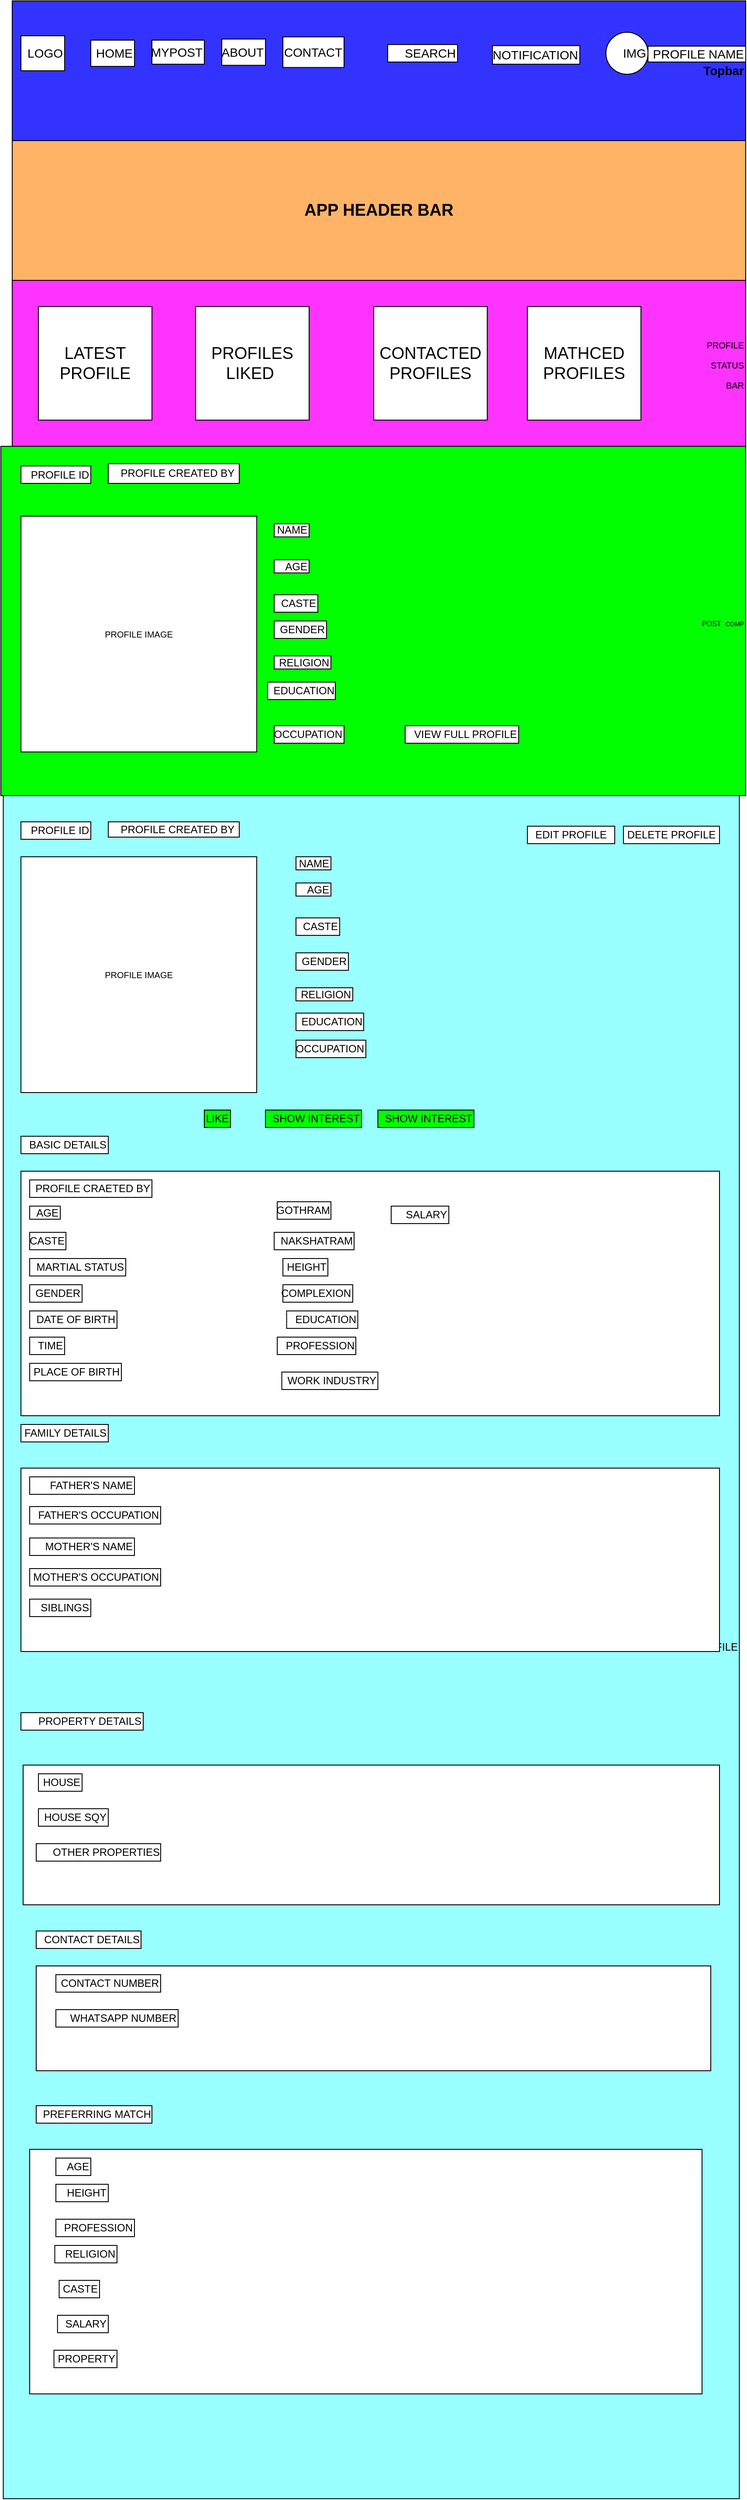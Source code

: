 <mxfile version="15.6.8" type="github" pages="5">
  <diagram id="ky77GYk_x9HN3-qAt-IM" name="MEMATCH TEMPLATE">
    <mxGraphModel dx="1695" dy="485" grid="1" gridSize="10" guides="1" tooltips="1" connect="1" arrows="1" fold="1" page="1" pageScale="1" pageWidth="827" pageHeight="1169" math="0" shadow="0">
      <root>
        <mxCell id="L5jJVWtfzV369neqJxl_-0" />
        <mxCell id="L5jJVWtfzV369neqJxl_-1" parent="L5jJVWtfzV369neqJxl_-0" />
        <mxCell id="L5jJVWtfzV369neqJxl_-22" value="&lt;font style=&quot;font-size: 10px&quot;&gt;PROFILE&lt;br&gt;STATUS&lt;br&gt;BAR&lt;br&gt;&lt;/font&gt;&lt;div&gt;&lt;/div&gt;" style="rounded=0;whiteSpace=wrap;html=1;fontSize=19;align=right;fillColor=#FF33FF;" vertex="1" parent="L5jJVWtfzV369neqJxl_-1">
          <mxGeometry y="330" width="840" height="190" as="geometry" />
        </mxCell>
        <mxCell id="L5jJVWtfzV369neqJxl_-2" value="&lt;blockquote style=&quot;margin: 0 0 0 40px ; border: none ; padding: 0px&quot;&gt;&lt;blockquote style=&quot;margin: 0 0 0 40px ; border: none ; padding: 0px&quot;&gt;&lt;blockquote style=&quot;margin: 0 0 0 40px ; border: none ; padding: 0px&quot;&gt;&lt;blockquote style=&quot;margin: 0 0 0 40px ; border: none ; padding: 0px&quot;&gt;&lt;div style=&quot;text-align: justify&quot;&gt;&lt;b style=&quot;font-size: 14px&quot;&gt;Topbar&lt;/b&gt;&lt;/div&gt;&lt;/blockquote&gt;&lt;/blockquote&gt;&lt;/blockquote&gt;&lt;/blockquote&gt;" style="rounded=0;whiteSpace=wrap;html=1;align=right;fillColor=#3333FF;" vertex="1" parent="L5jJVWtfzV369neqJxl_-1">
          <mxGeometry y="10" width="840" height="160" as="geometry" />
        </mxCell>
        <mxCell id="L5jJVWtfzV369neqJxl_-3" value="LOGO" style="rounded=0;whiteSpace=wrap;html=1;fontSize=14;align=right;" vertex="1" parent="L5jJVWtfzV369neqJxl_-1">
          <mxGeometry x="10" y="50" width="50" height="40" as="geometry" />
        </mxCell>
        <mxCell id="L5jJVWtfzV369neqJxl_-4" value="HOME" style="rounded=0;whiteSpace=wrap;html=1;fontSize=14;align=right;" vertex="1" parent="L5jJVWtfzV369neqJxl_-1">
          <mxGeometry x="90" y="55" width="50" height="30" as="geometry" />
        </mxCell>
        <mxCell id="L5jJVWtfzV369neqJxl_-5" value="MYPOST" style="rounded=0;whiteSpace=wrap;html=1;fontSize=14;align=right;" vertex="1" parent="L5jJVWtfzV369neqJxl_-1">
          <mxGeometry x="160" y="55" width="60" height="27.5" as="geometry" />
        </mxCell>
        <mxCell id="L5jJVWtfzV369neqJxl_-7" value="CONTACT" style="rounded=0;whiteSpace=wrap;html=1;fontSize=14;align=right;" vertex="1" parent="L5jJVWtfzV369neqJxl_-1">
          <mxGeometry x="310" y="51.25" width="70" height="35" as="geometry" />
        </mxCell>
        <mxCell id="L5jJVWtfzV369neqJxl_-8" value="ABOUT" style="rounded=0;whiteSpace=wrap;html=1;fontSize=14;align=right;" vertex="1" parent="L5jJVWtfzV369neqJxl_-1">
          <mxGeometry x="240" y="53.75" width="50" height="30" as="geometry" />
        </mxCell>
        <mxCell id="L5jJVWtfzV369neqJxl_-9" value="SEARCH" style="rounded=0;whiteSpace=wrap;html=1;fontSize=14;align=right;" vertex="1" parent="L5jJVWtfzV369neqJxl_-1">
          <mxGeometry x="430" y="60" width="80" height="20" as="geometry" />
        </mxCell>
        <mxCell id="L5jJVWtfzV369neqJxl_-10" value="NOTIFICATION" style="rounded=0;whiteSpace=wrap;html=1;fontSize=14;align=right;" vertex="1" parent="L5jJVWtfzV369neqJxl_-1">
          <mxGeometry x="550" y="61.25" width="100" height="21.25" as="geometry" />
        </mxCell>
        <mxCell id="L5jJVWtfzV369neqJxl_-12" value="IMG" style="ellipse;whiteSpace=wrap;html=1;aspect=fixed;fontSize=14;align=right;" vertex="1" parent="L5jJVWtfzV369neqJxl_-1">
          <mxGeometry x="680" y="45.94" width="48.12" height="48.12" as="geometry" />
        </mxCell>
        <mxCell id="L5jJVWtfzV369neqJxl_-14" value="PROFILE NAME" style="rounded=0;whiteSpace=wrap;html=1;fontSize=14;align=right;" vertex="1" parent="L5jJVWtfzV369neqJxl_-1">
          <mxGeometry x="728.12" y="61.88" width="111.88" height="18.12" as="geometry" />
        </mxCell>
        <mxCell id="L5jJVWtfzV369neqJxl_-15" value="&lt;b&gt;&lt;font style=&quot;font-size: 19px&quot;&gt;APP HEADER BAR&lt;/font&gt;&lt;/b&gt;" style="rounded=0;whiteSpace=wrap;html=1;fontSize=14;align=center;fillColor=#FFB366;" vertex="1" parent="L5jJVWtfzV369neqJxl_-1">
          <mxGeometry y="170" width="840" height="160" as="geometry" />
        </mxCell>
        <mxCell id="L5jJVWtfzV369neqJxl_-17" value="LATEST PROFILE" style="whiteSpace=wrap;html=1;aspect=fixed;fontSize=19;align=center;" vertex="1" parent="L5jJVWtfzV369neqJxl_-1">
          <mxGeometry x="30" y="360" width="130" height="130" as="geometry" />
        </mxCell>
        <mxCell id="L5jJVWtfzV369neqJxl_-19" value="CONTACTED PROFILES" style="whiteSpace=wrap;html=1;aspect=fixed;fontSize=19;align=center;" vertex="1" parent="L5jJVWtfzV369neqJxl_-1">
          <mxGeometry x="414" y="360" width="130" height="130" as="geometry" />
        </mxCell>
        <mxCell id="L5jJVWtfzV369neqJxl_-18" value="PROFILES LIKED&lt;span style=&quot;white-space: pre&quot;&gt;	&lt;/span&gt;" style="whiteSpace=wrap;html=1;aspect=fixed;fontSize=19;align=center;" vertex="1" parent="L5jJVWtfzV369neqJxl_-1">
          <mxGeometry x="210" y="360" width="130" height="130" as="geometry" />
        </mxCell>
        <mxCell id="L5jJVWtfzV369neqJxl_-20" value="MATHCED PROFILES" style="whiteSpace=wrap;html=1;aspect=fixed;fontSize=19;align=center;" vertex="1" parent="L5jJVWtfzV369neqJxl_-1">
          <mxGeometry x="590" y="360" width="130" height="130" as="geometry" />
        </mxCell>
        <mxCell id="L5jJVWtfzV369neqJxl_-21" value="&lt;font style=&quot;font-size: 8px&quot;&gt;POST&lt;/font&gt; &lt;font style=&quot;font-size: 7px&quot;&gt;COMP&lt;/font&gt;" style="rounded=0;whiteSpace=wrap;html=1;fontSize=19;align=right;fillColor=#00FF00;" vertex="1" parent="L5jJVWtfzV369neqJxl_-1">
          <mxGeometry x="-13" y="520" width="853" height="400" as="geometry" />
        </mxCell>
        <mxCell id="L5jJVWtfzV369neqJxl_-27" value="PROFILE IMAGE" style="whiteSpace=wrap;html=1;aspect=fixed;fontSize=10;align=center;" vertex="1" parent="L5jJVWtfzV369neqJxl_-1">
          <mxGeometry x="10" y="600" width="270" height="270" as="geometry" />
        </mxCell>
        <mxCell id="L5jJVWtfzV369neqJxl_-28" value="&lt;font style=&quot;font-size: 12px&quot;&gt;NAME&lt;/font&gt;" style="rounded=0;whiteSpace=wrap;html=1;fontSize=7;align=right;" vertex="1" parent="L5jJVWtfzV369neqJxl_-1">
          <mxGeometry x="300" y="608.75" width="40" height="15" as="geometry" />
        </mxCell>
        <mxCell id="L5jJVWtfzV369neqJxl_-29" value="&lt;font style=&quot;font-size: 12px&quot;&gt;AGE&lt;/font&gt;" style="rounded=0;whiteSpace=wrap;html=1;fontSize=7;align=right;" vertex="1" parent="L5jJVWtfzV369neqJxl_-1">
          <mxGeometry x="300" y="650" width="40" height="15" as="geometry" />
        </mxCell>
        <mxCell id="L5jJVWtfzV369neqJxl_-30" value="&lt;font style=&quot;font-size: 12px&quot;&gt;RELIGION&lt;/font&gt;" style="rounded=0;whiteSpace=wrap;html=1;fontSize=7;align=right;" vertex="1" parent="L5jJVWtfzV369neqJxl_-1">
          <mxGeometry x="300" y="760" width="65" height="15" as="geometry" />
        </mxCell>
        <mxCell id="L5jJVWtfzV369neqJxl_-33" value="&lt;font style=&quot;font-size: 12px&quot;&gt;GENDER&lt;/font&gt;" style="rounded=0;whiteSpace=wrap;html=1;fontSize=7;align=right;" vertex="1" parent="L5jJVWtfzV369neqJxl_-1">
          <mxGeometry x="300" y="720" width="60" height="20" as="geometry" />
        </mxCell>
        <mxCell id="L5jJVWtfzV369neqJxl_-34" value="&lt;font style=&quot;font-size: 12px&quot;&gt;EDUCATION&lt;/font&gt;" style="rounded=0;whiteSpace=wrap;html=1;fontSize=7;align=right;" vertex="1" parent="L5jJVWtfzV369neqJxl_-1">
          <mxGeometry x="292.5" y="790" width="77.5" height="20" as="geometry" />
        </mxCell>
        <mxCell id="L5jJVWtfzV369neqJxl_-35" value="&lt;font style=&quot;font-size: 12px&quot;&gt;CASTE&lt;/font&gt;" style="rounded=0;whiteSpace=wrap;html=1;fontSize=7;align=right;" vertex="1" parent="L5jJVWtfzV369neqJxl_-1">
          <mxGeometry x="300" y="690" width="50" height="20" as="geometry" />
        </mxCell>
        <mxCell id="L5jJVWtfzV369neqJxl_-36" value="&lt;font style=&quot;font-size: 12px&quot;&gt;OCCUPATION&lt;/font&gt;" style="rounded=0;whiteSpace=wrap;html=1;fontSize=7;align=right;" vertex="1" parent="L5jJVWtfzV369neqJxl_-1">
          <mxGeometry x="300" y="840" width="80" height="20" as="geometry" />
        </mxCell>
        <mxCell id="L5jJVWtfzV369neqJxl_-43" value="PROFILE ID" style="rounded=0;whiteSpace=wrap;html=1;fontSize=12;align=right;" vertex="1" parent="L5jJVWtfzV369neqJxl_-1">
          <mxGeometry x="10" y="542.5" width="80" height="20" as="geometry" />
        </mxCell>
        <mxCell id="L5jJVWtfzV369neqJxl_-44" value="PROFILE CREATED BY&amp;nbsp;" style="rounded=0;whiteSpace=wrap;html=1;fontSize=12;align=right;" vertex="1" parent="L5jJVWtfzV369neqJxl_-1">
          <mxGeometry x="110" y="540" width="150" height="22.5" as="geometry" />
        </mxCell>
        <mxCell id="L5jJVWtfzV369neqJxl_-48" value="VIEW FULL PROFILE" style="rounded=0;whiteSpace=wrap;html=1;fontSize=12;align=right;" vertex="1" parent="L5jJVWtfzV369neqJxl_-1">
          <mxGeometry x="450" y="840" width="130" height="20" as="geometry" />
        </mxCell>
        <mxCell id="L5jJVWtfzV369neqJxl_-49" value="SINGLE PROFILE" style="rounded=0;whiteSpace=wrap;html=1;fontSize=12;align=right;fillColor=#99FFFF;" vertex="1" parent="L5jJVWtfzV369neqJxl_-1">
          <mxGeometry x="-10.25" y="920" width="843" height="1950" as="geometry" />
        </mxCell>
        <mxCell id="L5jJVWtfzV369neqJxl_-50" value="PROFILE IMAGE" style="whiteSpace=wrap;html=1;aspect=fixed;fontSize=10;align=center;" vertex="1" parent="L5jJVWtfzV369neqJxl_-1">
          <mxGeometry x="10" y="990" width="270" height="270" as="geometry" />
        </mxCell>
        <mxCell id="L5jJVWtfzV369neqJxl_-51" value="PROFILE ID" style="rounded=0;whiteSpace=wrap;html=1;fontSize=12;align=right;" vertex="1" parent="L5jJVWtfzV369neqJxl_-1">
          <mxGeometry x="10" y="950" width="80" height="20" as="geometry" />
        </mxCell>
        <mxCell id="L5jJVWtfzV369neqJxl_-52" value="PROFILE CREATED BY&amp;nbsp;" style="rounded=0;whiteSpace=wrap;html=1;fontSize=12;align=right;" vertex="1" parent="L5jJVWtfzV369neqJxl_-1">
          <mxGeometry x="110" y="950" width="150" height="17.5" as="geometry" />
        </mxCell>
        <mxCell id="L5jJVWtfzV369neqJxl_-53" value="&lt;font style=&quot;font-size: 12px&quot;&gt;NAME&lt;/font&gt;" style="rounded=0;whiteSpace=wrap;html=1;fontSize=7;align=right;" vertex="1" parent="L5jJVWtfzV369neqJxl_-1">
          <mxGeometry x="325" y="990" width="40" height="15" as="geometry" />
        </mxCell>
        <mxCell id="L5jJVWtfzV369neqJxl_-54" value="&lt;font style=&quot;font-size: 12px&quot;&gt;AGE&lt;/font&gt;" style="rounded=0;whiteSpace=wrap;html=1;fontSize=7;align=right;" vertex="1" parent="L5jJVWtfzV369neqJxl_-1">
          <mxGeometry x="325" y="1020" width="40" height="15" as="geometry" />
        </mxCell>
        <mxCell id="L5jJVWtfzV369neqJxl_-55" value="&lt;font style=&quot;font-size: 12px&quot;&gt;CASTE&lt;/font&gt;" style="rounded=0;whiteSpace=wrap;html=1;fontSize=7;align=right;" vertex="1" parent="L5jJVWtfzV369neqJxl_-1">
          <mxGeometry x="325" y="1060" width="50" height="20" as="geometry" />
        </mxCell>
        <mxCell id="L5jJVWtfzV369neqJxl_-56" value="&lt;font style=&quot;font-size: 12px&quot;&gt;GENDER&lt;/font&gt;" style="rounded=0;whiteSpace=wrap;html=1;fontSize=7;align=right;" vertex="1" parent="L5jJVWtfzV369neqJxl_-1">
          <mxGeometry x="325" y="1100" width="60" height="20" as="geometry" />
        </mxCell>
        <mxCell id="L5jJVWtfzV369neqJxl_-57" value="&lt;font style=&quot;font-size: 12px&quot;&gt;RELIGION&lt;/font&gt;" style="rounded=0;whiteSpace=wrap;html=1;fontSize=7;align=right;" vertex="1" parent="L5jJVWtfzV369neqJxl_-1">
          <mxGeometry x="325" y="1140" width="65" height="15" as="geometry" />
        </mxCell>
        <mxCell id="L5jJVWtfzV369neqJxl_-58" value="&lt;font style=&quot;font-size: 12px&quot;&gt;EDUCATION&lt;/font&gt;" style="rounded=0;whiteSpace=wrap;html=1;fontSize=7;align=right;" vertex="1" parent="L5jJVWtfzV369neqJxl_-1">
          <mxGeometry x="325" y="1169" width="77.5" height="20" as="geometry" />
        </mxCell>
        <mxCell id="L5jJVWtfzV369neqJxl_-59" value="&lt;font style=&quot;font-size: 12px&quot;&gt;OCCUPATION&lt;/font&gt;" style="rounded=0;whiteSpace=wrap;html=1;fontSize=7;align=right;" vertex="1" parent="L5jJVWtfzV369neqJxl_-1">
          <mxGeometry x="325" y="1200" width="80" height="20" as="geometry" />
        </mxCell>
        <mxCell id="L5jJVWtfzV369neqJxl_-60" value="BASIC DETAILS" style="rounded=0;whiteSpace=wrap;html=1;fontSize=12;align=right;" vertex="1" parent="L5jJVWtfzV369neqJxl_-1">
          <mxGeometry x="10" y="1310" width="100" height="20" as="geometry" />
        </mxCell>
        <mxCell id="L5jJVWtfzV369neqJxl_-61" value="" style="rounded=0;whiteSpace=wrap;html=1;fontSize=12;align=right;" vertex="1" parent="L5jJVWtfzV369neqJxl_-1">
          <mxGeometry x="10" y="1350" width="800" height="280" as="geometry" />
        </mxCell>
        <mxCell id="L5jJVWtfzV369neqJxl_-62" value="PROFILE CRAETED BY" style="rounded=0;whiteSpace=wrap;html=1;fontSize=12;align=right;" vertex="1" parent="L5jJVWtfzV369neqJxl_-1">
          <mxGeometry x="20" y="1360" width="140" height="20" as="geometry" />
        </mxCell>
        <mxCell id="L5jJVWtfzV369neqJxl_-63" value="&lt;font style=&quot;font-size: 12px&quot;&gt;AGE&lt;/font&gt;" style="rounded=0;whiteSpace=wrap;html=1;fontSize=7;align=right;" vertex="1" parent="L5jJVWtfzV369neqJxl_-1">
          <mxGeometry x="20" y="1390" width="35" height="15" as="geometry" />
        </mxCell>
        <mxCell id="L5jJVWtfzV369neqJxl_-64" value="&lt;font style=&quot;font-size: 12px&quot;&gt;MARTIAL STATUS&lt;/font&gt;" style="rounded=0;whiteSpace=wrap;html=1;fontSize=7;align=right;" vertex="1" parent="L5jJVWtfzV369neqJxl_-1">
          <mxGeometry x="20" y="1450" width="110" height="20" as="geometry" />
        </mxCell>
        <mxCell id="L5jJVWtfzV369neqJxl_-65" value="&lt;font style=&quot;font-size: 12px&quot;&gt;GENDER&lt;/font&gt;" style="rounded=0;whiteSpace=wrap;html=1;fontSize=7;align=right;" vertex="1" parent="L5jJVWtfzV369neqJxl_-1">
          <mxGeometry x="20" y="1480" width="60" height="20" as="geometry" />
        </mxCell>
        <mxCell id="L5jJVWtfzV369neqJxl_-66" value="&lt;span style=&quot;font-size: 12px&quot;&gt;DATE OF BIRTH&lt;/span&gt;" style="rounded=0;whiteSpace=wrap;html=1;fontSize=7;align=right;" vertex="1" parent="L5jJVWtfzV369neqJxl_-1">
          <mxGeometry x="20" y="1510" width="100" height="20" as="geometry" />
        </mxCell>
        <mxCell id="L5jJVWtfzV369neqJxl_-67" value="&lt;font style=&quot;font-size: 12px&quot;&gt;TIME&lt;/font&gt;" style="rounded=0;whiteSpace=wrap;html=1;fontSize=7;align=right;" vertex="1" parent="L5jJVWtfzV369neqJxl_-1">
          <mxGeometry x="20" y="1540" width="40" height="20" as="geometry" />
        </mxCell>
        <mxCell id="L5jJVWtfzV369neqJxl_-68" value="&lt;font style=&quot;font-size: 12px&quot;&gt;CASTE&lt;/font&gt;" style="rounded=0;whiteSpace=wrap;html=1;fontSize=7;align=right;" vertex="1" parent="L5jJVWtfzV369neqJxl_-1">
          <mxGeometry x="20" y="1420" width="41.5" height="20" as="geometry" />
        </mxCell>
        <mxCell id="L5jJVWtfzV369neqJxl_-69" value="&lt;font style=&quot;font-size: 12px&quot;&gt;PLACE OF BIRTH&lt;/font&gt;" style="rounded=0;whiteSpace=wrap;html=1;fontSize=7;align=right;" vertex="1" parent="L5jJVWtfzV369neqJxl_-1">
          <mxGeometry x="20" y="1570" width="105" height="20" as="geometry" />
        </mxCell>
        <mxCell id="L5jJVWtfzV369neqJxl_-70" value="&lt;font style=&quot;font-size: 12px&quot;&gt;GOTHRAM&lt;/font&gt;" style="rounded=0;whiteSpace=wrap;html=1;fontSize=7;align=right;" vertex="1" parent="L5jJVWtfzV369neqJxl_-1">
          <mxGeometry x="303.5" y="1385" width="61.5" height="20" as="geometry" />
        </mxCell>
        <mxCell id="L5jJVWtfzV369neqJxl_-71" value="&lt;font style=&quot;font-size: 12px&quot;&gt;NAKSHATRAM&lt;/font&gt;" style="rounded=0;whiteSpace=wrap;html=1;fontSize=7;align=right;" vertex="1" parent="L5jJVWtfzV369neqJxl_-1">
          <mxGeometry x="300" y="1420" width="91.5" height="20" as="geometry" />
        </mxCell>
        <mxCell id="L5jJVWtfzV369neqJxl_-72" value="&lt;font style=&quot;font-size: 12px&quot;&gt;HEIGHT&lt;/font&gt;" style="rounded=0;whiteSpace=wrap;html=1;fontSize=7;align=right;" vertex="1" parent="L5jJVWtfzV369neqJxl_-1">
          <mxGeometry x="310" y="1450" width="51.5" height="20" as="geometry" />
        </mxCell>
        <mxCell id="L5jJVWtfzV369neqJxl_-73" value="&lt;font style=&quot;font-size: 12px&quot;&gt;COMPLEXION&lt;/font&gt;" style="rounded=0;whiteSpace=wrap;html=1;fontSize=7;align=right;" vertex="1" parent="L5jJVWtfzV369neqJxl_-1">
          <mxGeometry x="310" y="1480" width="80" height="20" as="geometry" />
        </mxCell>
        <mxCell id="L5jJVWtfzV369neqJxl_-74" value="&lt;font style=&quot;font-size: 12px&quot;&gt;EDUCATION&lt;/font&gt;" style="rounded=0;whiteSpace=wrap;html=1;fontSize=7;align=right;" vertex="1" parent="L5jJVWtfzV369neqJxl_-1">
          <mxGeometry x="314.25" y="1510" width="81.5" height="20" as="geometry" />
        </mxCell>
        <mxCell id="L5jJVWtfzV369neqJxl_-75" value="&lt;font style=&quot;font-size: 12px&quot;&gt;PROFESSION&lt;/font&gt;" style="rounded=0;whiteSpace=wrap;html=1;fontSize=7;align=right;" vertex="1" parent="L5jJVWtfzV369neqJxl_-1">
          <mxGeometry x="303.5" y="1540" width="90" height="20" as="geometry" />
        </mxCell>
        <mxCell id="L5jJVWtfzV369neqJxl_-76" value="&lt;font style=&quot;font-size: 12px&quot;&gt;WORK INDUSTRY&lt;/font&gt;" style="rounded=0;whiteSpace=wrap;html=1;fontSize=7;align=right;" vertex="1" parent="L5jJVWtfzV369neqJxl_-1">
          <mxGeometry x="308.75" y="1580" width="110" height="20" as="geometry" />
        </mxCell>
        <mxCell id="L5jJVWtfzV369neqJxl_-77" value="FAMILY DETAILS" style="rounded=0;whiteSpace=wrap;html=1;fontSize=12;align=right;" vertex="1" parent="L5jJVWtfzV369neqJxl_-1">
          <mxGeometry x="10" y="1640" width="100" height="20" as="geometry" />
        </mxCell>
        <mxCell id="L5jJVWtfzV369neqJxl_-78" value="" style="rounded=0;whiteSpace=wrap;html=1;fontSize=12;align=right;" vertex="1" parent="L5jJVWtfzV369neqJxl_-1">
          <mxGeometry x="10" y="1690" width="800" height="210" as="geometry" />
        </mxCell>
        <mxCell id="L5jJVWtfzV369neqJxl_-79" value="FATHER&#39;S NAME" style="rounded=0;whiteSpace=wrap;html=1;fontSize=12;align=right;" vertex="1" parent="L5jJVWtfzV369neqJxl_-1">
          <mxGeometry x="20" y="1700" width="120" height="20" as="geometry" />
        </mxCell>
        <mxCell id="L5jJVWtfzV369neqJxl_-80" value="FATHER&#39;S OCCUPATION" style="rounded=0;whiteSpace=wrap;html=1;fontSize=12;align=right;" vertex="1" parent="L5jJVWtfzV369neqJxl_-1">
          <mxGeometry x="20" y="1734" width="150" height="20" as="geometry" />
        </mxCell>
        <mxCell id="L5jJVWtfzV369neqJxl_-81" value="MOTHER&#39;S NAME" style="rounded=0;whiteSpace=wrap;html=1;fontSize=12;align=right;" vertex="1" parent="L5jJVWtfzV369neqJxl_-1">
          <mxGeometry x="20" y="1770" width="120" height="20" as="geometry" />
        </mxCell>
        <mxCell id="L5jJVWtfzV369neqJxl_-82" value="MOTHER&#39;S OCCUPATION" style="rounded=0;whiteSpace=wrap;html=1;fontSize=12;align=right;" vertex="1" parent="L5jJVWtfzV369neqJxl_-1">
          <mxGeometry x="20" y="1805" width="150" height="20" as="geometry" />
        </mxCell>
        <mxCell id="L5jJVWtfzV369neqJxl_-83" value="SIBLINGS" style="rounded=0;whiteSpace=wrap;html=1;fontSize=12;align=right;" vertex="1" parent="L5jJVWtfzV369neqJxl_-1">
          <mxGeometry x="20" y="1840" width="70" height="20" as="geometry" />
        </mxCell>
        <mxCell id="L5jJVWtfzV369neqJxl_-84" value="PROPERTY DETAILS" style="rounded=0;whiteSpace=wrap;html=1;fontSize=12;align=right;" vertex="1" parent="L5jJVWtfzV369neqJxl_-1">
          <mxGeometry x="10" y="1970" width="140" height="20" as="geometry" />
        </mxCell>
        <mxCell id="L5jJVWtfzV369neqJxl_-85" value="&lt;font style=&quot;font-size: 12px&quot;&gt;SALARY&lt;/font&gt;" style="rounded=0;whiteSpace=wrap;html=1;fontSize=7;align=right;" vertex="1" parent="L5jJVWtfzV369neqJxl_-1">
          <mxGeometry x="434" y="1390" width="66" height="20" as="geometry" />
        </mxCell>
        <mxCell id="L5jJVWtfzV369neqJxl_-86" value="" style="rounded=0;whiteSpace=wrap;html=1;fontSize=12;align=right;" vertex="1" parent="L5jJVWtfzV369neqJxl_-1">
          <mxGeometry x="12.5" y="2030" width="797.5" height="160" as="geometry" />
        </mxCell>
        <mxCell id="L5jJVWtfzV369neqJxl_-87" value="HOUSE" style="rounded=0;whiteSpace=wrap;html=1;fontSize=12;align=right;" vertex="1" parent="L5jJVWtfzV369neqJxl_-1">
          <mxGeometry x="30" y="2040" width="50" height="20" as="geometry" />
        </mxCell>
        <mxCell id="L5jJVWtfzV369neqJxl_-88" value="HOUSE SQY" style="rounded=0;whiteSpace=wrap;html=1;fontSize=12;align=right;" vertex="1" parent="L5jJVWtfzV369neqJxl_-1">
          <mxGeometry x="30" y="2080" width="80" height="20" as="geometry" />
        </mxCell>
        <mxCell id="L5jJVWtfzV369neqJxl_-89" value="OTHER PROPERTIES" style="rounded=0;whiteSpace=wrap;html=1;fontSize=12;align=right;" vertex="1" parent="L5jJVWtfzV369neqJxl_-1">
          <mxGeometry x="27.5" y="2120" width="142.5" height="20" as="geometry" />
        </mxCell>
        <mxCell id="L5jJVWtfzV369neqJxl_-90" value="LIKE" style="rounded=0;whiteSpace=wrap;html=1;fontSize=12;fillColor=#00FF00;align=right;" vertex="1" parent="L5jJVWtfzV369neqJxl_-1">
          <mxGeometry x="220" y="1280" width="30" height="20" as="geometry" />
        </mxCell>
        <mxCell id="L5jJVWtfzV369neqJxl_-91" value="SHOW INTEREST" style="rounded=0;whiteSpace=wrap;html=1;fontSize=12;fillColor=#00FF00;align=right;" vertex="1" parent="L5jJVWtfzV369neqJxl_-1">
          <mxGeometry x="290" y="1280" width="110" height="20" as="geometry" />
        </mxCell>
        <mxCell id="L5jJVWtfzV369neqJxl_-92" value="SHOW INTEREST" style="rounded=0;whiteSpace=wrap;html=1;fontSize=12;fillColor=#00FF00;align=right;" vertex="1" parent="L5jJVWtfzV369neqJxl_-1">
          <mxGeometry x="418.75" y="1280" width="110" height="20" as="geometry" />
        </mxCell>
        <mxCell id="L5jJVWtfzV369neqJxl_-93" value="CONTACT DETAILS" style="rounded=0;whiteSpace=wrap;html=1;fontSize=12;align=right;" vertex="1" parent="L5jJVWtfzV369neqJxl_-1">
          <mxGeometry x="27.5" y="2220" width="120" height="20" as="geometry" />
        </mxCell>
        <mxCell id="L5jJVWtfzV369neqJxl_-94" value="" style="rounded=0;whiteSpace=wrap;html=1;fontSize=12;fillColor=#FFFFFF;align=right;" vertex="1" parent="L5jJVWtfzV369neqJxl_-1">
          <mxGeometry x="27.5" y="2260" width="772.5" height="120" as="geometry" />
        </mxCell>
        <mxCell id="L5jJVWtfzV369neqJxl_-95" value="CONTACT NUMBER" style="rounded=0;whiteSpace=wrap;html=1;fontSize=12;fillColor=#FFFFFF;align=right;" vertex="1" parent="L5jJVWtfzV369neqJxl_-1">
          <mxGeometry x="50" y="2270" width="120" height="20" as="geometry" />
        </mxCell>
        <mxCell id="L5jJVWtfzV369neqJxl_-96" value="WHATSAPP NUMBER" style="rounded=0;whiteSpace=wrap;html=1;fontSize=12;fillColor=#FFFFFF;align=right;" vertex="1" parent="L5jJVWtfzV369neqJxl_-1">
          <mxGeometry x="50" y="2310" width="140" height="20" as="geometry" />
        </mxCell>
        <mxCell id="L5jJVWtfzV369neqJxl_-98" value="PREFERRING MATCH" style="rounded=0;whiteSpace=wrap;html=1;fontSize=12;align=right;" vertex="1" parent="L5jJVWtfzV369neqJxl_-1">
          <mxGeometry x="27.5" y="2420" width="132.5" height="20" as="geometry" />
        </mxCell>
        <mxCell id="L5jJVWtfzV369neqJxl_-99" value="" style="rounded=0;whiteSpace=wrap;html=1;fontSize=12;fillColor=#FFFFFF;align=right;" vertex="1" parent="L5jJVWtfzV369neqJxl_-1">
          <mxGeometry x="20" y="2470" width="770" height="280" as="geometry" />
        </mxCell>
        <mxCell id="L5jJVWtfzV369neqJxl_-100" value="AGE" style="rounded=0;whiteSpace=wrap;html=1;fontSize=12;fillColor=#FFFFFF;align=right;" vertex="1" parent="L5jJVWtfzV369neqJxl_-1">
          <mxGeometry x="50" y="2480" width="40" height="20" as="geometry" />
        </mxCell>
        <mxCell id="L5jJVWtfzV369neqJxl_-101" value="HEIGHT" style="rounded=0;whiteSpace=wrap;html=1;fontSize=12;fillColor=#FFFFFF;align=right;" vertex="1" parent="L5jJVWtfzV369neqJxl_-1">
          <mxGeometry x="50" y="2510" width="60" height="20" as="geometry" />
        </mxCell>
        <mxCell id="L5jJVWtfzV369neqJxl_-102" value="PROFESSION" style="rounded=0;whiteSpace=wrap;html=1;fontSize=12;fillColor=#FFFFFF;align=right;" vertex="1" parent="L5jJVWtfzV369neqJxl_-1">
          <mxGeometry x="50" y="2550" width="90" height="20" as="geometry" />
        </mxCell>
        <mxCell id="L5jJVWtfzV369neqJxl_-103" value="RELIGION" style="rounded=0;whiteSpace=wrap;html=1;fontSize=12;fillColor=#FFFFFF;align=right;" vertex="1" parent="L5jJVWtfzV369neqJxl_-1">
          <mxGeometry x="48.75" y="2580" width="71.25" height="20" as="geometry" />
        </mxCell>
        <mxCell id="L5jJVWtfzV369neqJxl_-104" value="CASTE" style="rounded=0;whiteSpace=wrap;html=1;fontSize=12;fillColor=#FFFFFF;align=right;" vertex="1" parent="L5jJVWtfzV369neqJxl_-1">
          <mxGeometry x="53.75" y="2620" width="46.25" height="20" as="geometry" />
        </mxCell>
        <mxCell id="L5jJVWtfzV369neqJxl_-105" value="SALARY" style="rounded=0;whiteSpace=wrap;html=1;fontSize=12;fillColor=#FFFFFF;align=right;" vertex="1" parent="L5jJVWtfzV369neqJxl_-1">
          <mxGeometry x="51.88" y="2660" width="58.12" height="20" as="geometry" />
        </mxCell>
        <mxCell id="L5jJVWtfzV369neqJxl_-106" value="PROPERTY" style="rounded=0;whiteSpace=wrap;html=1;fontSize=12;fillColor=#FFFFFF;align=right;" vertex="1" parent="L5jJVWtfzV369neqJxl_-1">
          <mxGeometry x="47.81" y="2700" width="72.19" height="20" as="geometry" />
        </mxCell>
        <mxCell id="OvczHZ18dKkD5yVE1pq_-0" value="EDIT PROFILE" style="rounded=0;whiteSpace=wrap;html=1;fontSize=12;fillColor=#FFFFFF;align=center;" vertex="1" parent="L5jJVWtfzV369neqJxl_-1">
          <mxGeometry x="590" y="955" width="100" height="20" as="geometry" />
        </mxCell>
        <mxCell id="OvczHZ18dKkD5yVE1pq_-2" value="DELETE PROFILE" style="rounded=0;whiteSpace=wrap;html=1;fontSize=12;fillColor=#FFFFFF;align=center;" vertex="1" parent="L5jJVWtfzV369neqJxl_-1">
          <mxGeometry x="700" y="955" width="110" height="20" as="geometry" />
        </mxCell>
      </root>
    </mxGraphModel>
  </diagram>
  <diagram id="6oPlkn_OMn_tZfHPyIgP" name="Profile_Create">
    <mxGraphModel dx="868" dy="485" grid="1" gridSize="10" guides="1" tooltips="1" connect="1" arrows="1" fold="1" page="1" pageScale="1" pageWidth="827" pageHeight="1169" math="0" shadow="0">
      <root>
        <mxCell id="gQ8iV9-HGIT4t2tzXrnF-0" />
        <mxCell id="gQ8iV9-HGIT4t2tzXrnF-1" parent="gQ8iV9-HGIT4t2tzXrnF-0" />
        <mxCell id="Ocym39R80YB-B9Lz2pLk-0" value="&lt;span style=&quot;color: rgba(0 , 0 , 0 , 0) ; font-family: monospace ; font-size: 0px&quot;&gt;%3CmxGraphModel%3E%3Croot%3E%3CmxCell%20id%3D%220%22%2F%3E%3CmxCell%20id%3D%221%22%20parent%3D%220%22%2F%3E%3CmxCell%20id%3D%222%22%20value%3D%22PROFILE%20CRAETED%20BY%22%20style%3D%22rounded%3D0%3BwhiteSpace%3Dwrap%3Bhtml%3D1%3BfontSize%3D12%3Balign%3Dright%3B%22%20vertex%3D%221%22%20parent%3D%221%22%3E%3CmxGeometry%20x%3D%2220%22%20y%3D%221360%22%20width%3D%22140%22%20height%3D%2220%22%20as%3D%22geometry%22%2F%3E%3C%2FmxCell%3E%3CmxCell%20id%3D%223%22%20value%3D%22%26lt%3Bfont%20style%3D%26quot%3Bfont-size%3A%2012px%26quot%3B%26gt%3BAGE%26lt%3B%2Ffont%26gt%3B%22%20style%3D%22rounded%3D0%3BwhiteSpace%3Dwrap%3Bhtml%3D1%3BfontSize%3D7%3Balign%3Dright%3B%22%20vertex%3D%221%22%20parent%3D%221%22%3E%3CmxGeometry%20x%3D%2220%22%20y%3D%221390%22%20width%3D%2235%22%20height%3D%2215%22%20as%3D%22geometry%22%2F%3E%3C%2FmxCell%3E%3CmxCell%20id%3D%224%22%20value%3D%22%26lt%3Bfont%20style%3D%26quot%3Bfont-size%3A%2012px%26quot%3B%26gt%3BMARTIAL%20STATUS%26lt%3B%2Ffont%26gt%3B%22%20style%3D%22rounded%3D0%3BwhiteSpace%3Dwrap%3Bhtml%3D1%3BfontSize%3D7%3Balign%3Dright%3B%22%20vertex%3D%221%22%20parent%3D%221%22%3E%3CmxGeometry%20x%3D%2220%22%20y%3D%221450%22%20width%3D%22110%22%20height%3D%2220%22%20as%3D%22geometry%22%2F%3E%3C%2FmxCell%3E%3CmxCell%20id%3D%225%22%20value%3D%22%26lt%3Bfont%20style%3D%26quot%3Bfont-size%3A%2012px%26quot%3B%26gt%3BGENDER%26lt%3B%2Ffont%26gt%3B%22%20style%3D%22rounded%3D0%3BwhiteSpace%3Dwrap%3Bhtml%3D1%3BfontSize%3D7%3Balign%3Dright%3B%22%20vertex%3D%221%22%20parent%3D%221%22%3E%3CmxGeometry%20x%3D%2220%22%20y%3D%221480%22%20width%3D%2260%22%20height%3D%2220%22%20as%3D%22geometry%22%2F%3E%3C%2FmxCell%3E%3CmxCell%20id%3D%226%22%20value%3D%22%26lt%3Bspan%20style%3D%26quot%3Bfont-size%3A%2012px%26quot%3B%26gt%3BDATE%20OF%20BIRTH%26lt%3B%2Fspan%26gt%3B%22%20style%3D%22rounded%3D0%3BwhiteSpace%3Dwrap%3Bhtml%3D1%3BfontSize%3D7%3Balign%3Dright%3B%22%20vertex%3D%221%22%20parent%3D%221%22%3E%3CmxGeometry%20x%3D%2220%22%20y%3D%221510%22%20width%3D%22100%22%20height%3D%2220%22%20as%3D%22geometry%22%2F%3E%3C%2FmxCell%3E%3CmxCell%20id%3D%227%22%20value%3D%22%26lt%3Bfont%20style%3D%26quot%3Bfont-size%3A%2012px%26quot%3B%26gt%3BTIME%26lt%3B%2Ffont%26gt%3B%22%20style%3D%22rounded%3D0%3BwhiteSpace%3Dwrap%3Bhtml%3D1%3BfontSize%3D7%3Balign%3Dright%3B%22%20vertex%3D%221%22%20parent%3D%221%22%3E%3CmxGeometry%20x%3D%2220%22%20y%3D%221540%22%20width%3D%2240%22%20height%3D%2220%22%20as%3D%22geometry%22%2F%3E%3C%2FmxCell%3E%3CmxCell%20id%3D%228%22%20value%3D%22%26lt%3Bfont%20style%3D%26quot%3Bfont-size%3A%2012px%26quot%3B%26gt%3BCASTE%26lt%3B%2Ffont%26gt%3B%22%20style%3D%22rounded%3D0%3BwhiteSpace%3Dwrap%3Bhtml%3D1%3BfontSize%3D7%3Balign%3Dright%3B%22%20vertex%3D%221%22%20parent%3D%221%22%3E%3CmxGeometry%20x%3D%2220%22%20y%3D%221420%22%20width%3D%2241.5%22%20height%3D%2220%22%20as%3D%22geometry%22%2F%3E%3C%2FmxCell%3E%3CmxCell%20id%3D%229%22%20value%3D%22%26lt%3Bfont%20style%3D%26quot%3Bfont-size%3A%2012px%26quot%3B%26gt%3BPLACE%20OF%20BIRTH%26lt%3B%2Ffont%26gt%3B%22%20style%3D%22rounded%3D0%3BwhiteSpace%3Dwrap%3Bhtml%3D1%3BfontSize%3D7%3Balign%3Dright%3B%22%20vertex%3D%221%22%20parent%3D%221%22%3E%3CmxGeometry%20x%3D%2220%22%20y%3D%221570%22%20width%3D%22105%22%20height%3D%2220%22%20as%3D%22geometry%22%2F%3E%3C%2FmxCell%3E%3CmxCell%20id%3D%2210%22%20value%3D%22%26lt%3Bfont%20style%3D%26quot%3Bfont-size%3A%2012px%26quot%3B%26gt%3BGOTHRAM%26lt%3B%2Ffont%26gt%3B%22%20style%3D%22rounded%3D0%3BwhiteSpace%3Dwrap%3Bhtml%3D1%3BfontSize%3D7%3Balign%3Dright%3B%22%20vertex%3D%221%22%20parent%3D%221%22%3E%3CmxGeometry%20x%3D%22303.5%22%20y%3D%221385%22%20width%3D%2261.5%22%20height%3D%2220%22%20as%3D%22geometry%22%2F%3E%3C%2FmxCell%3E%3CmxCell%20id%3D%2211%22%20value%3D%22%26lt%3Bfont%20style%3D%26quot%3Bfont-size%3A%2012px%26quot%3B%26gt%3BNAKSHATRAM%26lt%3B%2Ffont%26gt%3B%22%20style%3D%22rounded%3D0%3BwhiteSpace%3Dwrap%3Bhtml%3D1%3BfontSize%3D7%3Balign%3Dright%3B%22%20vertex%3D%221%22%20parent%3D%221%22%3E%3CmxGeometry%20x%3D%22300%22%20y%3D%221420%22%20width%3D%2291.5%22%20height%3D%2220%22%20as%3D%22geometry%22%2F%3E%3C%2FmxCell%3E%3CmxCell%20id%3D%2212%22%20value%3D%22%26lt%3Bfont%20style%3D%26quot%3Bfont-size%3A%2012px%26quot%3B%26gt%3BHEIGHT%26lt%3B%2Ffont%26gt%3B%22%20style%3D%22rounded%3D0%3BwhiteSpace%3Dwrap%3Bhtml%3D1%3BfontSize%3D7%3Balign%3Dright%3B%22%20vertex%3D%221%22%20parent%3D%221%22%3E%3CmxGeometry%20x%3D%22310%22%20y%3D%221450%22%20width%3D%2251.5%22%20height%3D%2220%22%20as%3D%22geometry%22%2F%3E%3C%2FmxCell%3E%3CmxCell%20id%3D%2213%22%20value%3D%22%26lt%3Bfont%20style%3D%26quot%3Bfont-size%3A%2012px%26quot%3B%26gt%3BCOMPLEXION%26lt%3B%2Ffont%26gt%3B%22%20style%3D%22rounded%3D0%3BwhiteSpace%3Dwrap%3Bhtml%3D1%3BfontSize%3D7%3Balign%3Dright%3B%22%20vertex%3D%221%22%20parent%3D%221%22%3E%3CmxGeometry%20x%3D%22310%22%20y%3D%221480%22%20width%3D%2280%22%20height%3D%2220%22%20as%3D%22geometry%22%2F%3E%3C%2FmxCell%3E%3CmxCell%20id%3D%2214%22%20value%3D%22%26lt%3Bfont%20style%3D%26quot%3Bfont-size%3A%2012px%26quot%3B%26gt%3BEDUCATION%26lt%3B%2Ffont%26gt%3B%22%20style%3D%22rounded%3D0%3BwhiteSpace%3Dwrap%3Bhtml%3D1%3BfontSize%3D7%3Balign%3Dright%3B%22%20vertex%3D%221%22%20parent%3D%221%22%3E%3CmxGeometry%20x%3D%22314.25%22%20y%3D%221510%22%20width%3D%2281.5%22%20height%3D%2220%22%20as%3D%22geometry%22%2F%3E%3C%2FmxCell%3E%3CmxCell%20id%3D%2215%22%20value%3D%22%26lt%3Bfont%20style%3D%26quot%3Bfont-size%3A%2012px%26quot%3B%26gt%3BPROFESSION%26lt%3B%2Ffont%26gt%3B%22%20style%3D%22rounded%3D0%3BwhiteSpace%3Dwrap%3Bhtml%3D1%3BfontSize%3D7%3Balign%3Dright%3B%22%20vertex%3D%221%22%20parent%3D%221%22%3E%3CmxGeometry%20x%3D%22303.5%22%20y%3D%221540%22%20width%3D%2290%22%20height%3D%2220%22%20as%3D%22geometry%22%2F%3E%3C%2FmxCell%3E%3CmxCell%20id%3D%2216%22%20value%3D%22%26lt%3Bfont%20style%3D%26quot%3Bfont-size%3A%2012px%26quot%3B%26gt%3BWORK%20INDUSTRY%26lt%3B%2Ffont%26gt%3B%22%20style%3D%22rounded%3D0%3BwhiteSpace%3Dwrap%3Bhtml%3D1%3BfontSize%3D7%3Balign%3Dright%3B%22%20vertex%3D%221%22%20parent%3D%221%22%3E%3CmxGeometry%20x%3D%22308.75%22%20y%3D%221580%22%20width%3D%22110%22%20height%3D%2220%22%20as%3D%22geometry%22%2F%3E%3C%2FmxCell%3E%3CmxCell%20id%3D%2217%22%20value%3D%22%26lt%3Bfont%20style%3D%26quot%3Bfont-size%3A%2012px%26quot%3B%26gt%3BSALARY%26lt%3B%2Ffont%26gt%3B%22%20style%3D%22rounded%3D0%3BwhiteSpace%3Dwrap%3Bhtml%3D1%3BfontSize%3D7%3Balign%3Dright%3B%22%20vertex%3D%221%22%20parent%3D%221%22%3E%3CmxGeometry%20x%3D%22434%22%20y%3D%221390%22%20width%3D%2266%22%20height%3D%2220%22%20as%3D%22geometry%22%2F%3E%3C%2FmxCell%3E%3C%2Froot%3E%3C%2FmxGraphModel%3E&lt;/span&gt;" style="rounded=0;whiteSpace=wrap;html=1;fontSize=12;fillColor=#FFFFFF;align=right;" vertex="1" parent="gQ8iV9-HGIT4t2tzXrnF-1">
          <mxGeometry x="10" y="1220" width="690" height="60" as="geometry" />
        </mxCell>
        <mxCell id="KVJLC2Wm0u30SF4xRhz_-1" value="&lt;font style=&quot;font-size: 12px&quot;&gt;AGE&lt;/font&gt;" style="rounded=0;whiteSpace=wrap;html=1;fontSize=7;align=right;" vertex="1" parent="gQ8iV9-HGIT4t2tzXrnF-1">
          <mxGeometry x="20" y="1390" width="35" height="15" as="geometry" />
        </mxCell>
        <mxCell id="KVJLC2Wm0u30SF4xRhz_-2" value="&lt;font style=&quot;font-size: 12px&quot;&gt;MARTIAL STATUS&lt;/font&gt;" style="rounded=0;whiteSpace=wrap;html=1;fontSize=7;align=right;" vertex="1" parent="gQ8iV9-HGIT4t2tzXrnF-1">
          <mxGeometry x="20" y="1450" width="110" height="20" as="geometry" />
        </mxCell>
        <mxCell id="KVJLC2Wm0u30SF4xRhz_-3" value="&lt;font style=&quot;font-size: 12px&quot;&gt;GENDER&lt;/font&gt;" style="rounded=0;whiteSpace=wrap;html=1;fontSize=7;align=right;" vertex="1" parent="gQ8iV9-HGIT4t2tzXrnF-1">
          <mxGeometry x="20" y="1480" width="60" height="20" as="geometry" />
        </mxCell>
        <mxCell id="KVJLC2Wm0u30SF4xRhz_-4" value="&lt;span style=&quot;font-size: 12px&quot;&gt;DATE OF BIRTH&lt;/span&gt;" style="rounded=0;whiteSpace=wrap;html=1;fontSize=7;align=right;" vertex="1" parent="gQ8iV9-HGIT4t2tzXrnF-1">
          <mxGeometry x="20" y="1510" width="100" height="20" as="geometry" />
        </mxCell>
        <mxCell id="KVJLC2Wm0u30SF4xRhz_-5" value="&lt;font style=&quot;font-size: 12px&quot;&gt;TIME&lt;/font&gt;" style="rounded=0;whiteSpace=wrap;html=1;fontSize=7;align=right;" vertex="1" parent="gQ8iV9-HGIT4t2tzXrnF-1">
          <mxGeometry x="20" y="1540" width="40" height="20" as="geometry" />
        </mxCell>
        <mxCell id="KVJLC2Wm0u30SF4xRhz_-6" value="&lt;font style=&quot;font-size: 12px&quot;&gt;CASTE&lt;/font&gt;" style="rounded=0;whiteSpace=wrap;html=1;fontSize=7;align=right;" vertex="1" parent="gQ8iV9-HGIT4t2tzXrnF-1">
          <mxGeometry x="20" y="1420" width="41.5" height="20" as="geometry" />
        </mxCell>
        <mxCell id="KVJLC2Wm0u30SF4xRhz_-7" value="&lt;font style=&quot;font-size: 12px&quot;&gt;PLACE OF BIRTH&lt;/font&gt;" style="rounded=0;whiteSpace=wrap;html=1;fontSize=7;align=right;" vertex="1" parent="gQ8iV9-HGIT4t2tzXrnF-1">
          <mxGeometry x="20" y="1570" width="105" height="20" as="geometry" />
        </mxCell>
        <mxCell id="KVJLC2Wm0u30SF4xRhz_-8" value="&lt;font style=&quot;font-size: 12px&quot;&gt;GOTHRAM&lt;/font&gt;" style="rounded=0;whiteSpace=wrap;html=1;fontSize=7;align=right;" vertex="1" parent="gQ8iV9-HGIT4t2tzXrnF-1">
          <mxGeometry x="300" y="1360" width="61.5" height="20" as="geometry" />
        </mxCell>
        <mxCell id="KVJLC2Wm0u30SF4xRhz_-9" value="&lt;font style=&quot;font-size: 12px&quot;&gt;NAKSHATRAM&lt;/font&gt;" style="rounded=0;whiteSpace=wrap;html=1;fontSize=7;align=right;" vertex="1" parent="gQ8iV9-HGIT4t2tzXrnF-1">
          <mxGeometry x="300" y="1420" width="91.5" height="20" as="geometry" />
        </mxCell>
        <mxCell id="KVJLC2Wm0u30SF4xRhz_-10" value="&lt;font style=&quot;font-size: 12px&quot;&gt;HEIGHT&lt;/font&gt;" style="rounded=0;whiteSpace=wrap;html=1;fontSize=7;align=right;" vertex="1" parent="gQ8iV9-HGIT4t2tzXrnF-1">
          <mxGeometry x="300" y="1450" width="51.5" height="20" as="geometry" />
        </mxCell>
        <mxCell id="KVJLC2Wm0u30SF4xRhz_-11" value="&lt;font style=&quot;font-size: 12px&quot;&gt;COMPLEXION&lt;/font&gt;" style="rounded=0;whiteSpace=wrap;html=1;fontSize=7;align=right;" vertex="1" parent="gQ8iV9-HGIT4t2tzXrnF-1">
          <mxGeometry x="300" y="1480" width="80" height="20" as="geometry" />
        </mxCell>
        <mxCell id="KVJLC2Wm0u30SF4xRhz_-12" value="&lt;font style=&quot;font-size: 12px&quot;&gt;EDUCATION&lt;/font&gt;" style="rounded=0;whiteSpace=wrap;html=1;fontSize=7;align=right;" vertex="1" parent="gQ8iV9-HGIT4t2tzXrnF-1">
          <mxGeometry x="299.25" y="1510" width="81.5" height="20" as="geometry" />
        </mxCell>
        <mxCell id="KVJLC2Wm0u30SF4xRhz_-13" value="&lt;font style=&quot;font-size: 12px&quot;&gt;PROFESSION&lt;/font&gt;" style="rounded=0;whiteSpace=wrap;html=1;fontSize=7;align=right;" vertex="1" parent="gQ8iV9-HGIT4t2tzXrnF-1">
          <mxGeometry x="300.75" y="1540" width="90" height="20" as="geometry" />
        </mxCell>
        <mxCell id="KVJLC2Wm0u30SF4xRhz_-14" value="&lt;font style=&quot;font-size: 12px&quot;&gt;WORK INDUSTRY&lt;/font&gt;" style="rounded=0;whiteSpace=wrap;html=1;fontSize=7;align=right;" vertex="1" parent="gQ8iV9-HGIT4t2tzXrnF-1">
          <mxGeometry x="295" y="1570" width="110" height="20" as="geometry" />
        </mxCell>
        <mxCell id="UaxwterDhaSodd2ICN2B-0" value="&lt;font style=&quot;font-size: 12px&quot;&gt;NAME&lt;/font&gt;" style="rounded=0;whiteSpace=wrap;html=1;fontSize=7;align=right;" vertex="1" parent="gQ8iV9-HGIT4t2tzXrnF-1">
          <mxGeometry x="21.5" y="1360" width="40" height="15" as="geometry" />
        </mxCell>
        <mxCell id="UaxwterDhaSodd2ICN2B-1" value="&lt;font style=&quot;font-size: 12px&quot;&gt;AGE&lt;/font&gt;" style="rounded=0;whiteSpace=wrap;html=1;fontSize=7;align=right;" vertex="1" parent="gQ8iV9-HGIT4t2tzXrnF-1">
          <mxGeometry x="325" y="1020" width="40" height="15" as="geometry" />
        </mxCell>
        <mxCell id="UaxwterDhaSodd2ICN2B-2" value="&lt;font style=&quot;font-size: 12px&quot;&gt;CASTE&lt;/font&gt;" style="rounded=0;whiteSpace=wrap;html=1;fontSize=7;align=right;" vertex="1" parent="gQ8iV9-HGIT4t2tzXrnF-1">
          <mxGeometry x="325" y="1060" width="50" height="20" as="geometry" />
        </mxCell>
        <mxCell id="UaxwterDhaSodd2ICN2B-3" value="&lt;font style=&quot;font-size: 12px&quot;&gt;GENDER&lt;/font&gt;" style="rounded=0;whiteSpace=wrap;html=1;fontSize=7;align=right;" vertex="1" parent="gQ8iV9-HGIT4t2tzXrnF-1">
          <mxGeometry x="325" y="1100" width="60" height="20" as="geometry" />
        </mxCell>
        <mxCell id="UaxwterDhaSodd2ICN2B-4" value="&lt;font style=&quot;font-size: 12px&quot;&gt;RELIGION&lt;/font&gt;" style="rounded=0;whiteSpace=wrap;html=1;fontSize=7;align=right;" vertex="1" parent="gQ8iV9-HGIT4t2tzXrnF-1">
          <mxGeometry x="325" y="1140" width="65" height="15" as="geometry" />
        </mxCell>
        <mxCell id="UaxwterDhaSodd2ICN2B-5" value="&lt;font style=&quot;font-size: 12px&quot;&gt;EDUCATION&lt;/font&gt;" style="rounded=0;whiteSpace=wrap;html=1;fontSize=7;align=right;" vertex="1" parent="gQ8iV9-HGIT4t2tzXrnF-1">
          <mxGeometry x="325" y="1169" width="77.5" height="20" as="geometry" />
        </mxCell>
        <mxCell id="UaxwterDhaSodd2ICN2B-6" value="&lt;font style=&quot;font-size: 12px&quot;&gt;OCCUPATION&lt;/font&gt;" style="rounded=0;whiteSpace=wrap;html=1;fontSize=7;align=right;" vertex="1" parent="gQ8iV9-HGIT4t2tzXrnF-1">
          <mxGeometry x="325" y="1200" width="80" height="20" as="geometry" />
        </mxCell>
        <mxCell id="7cdWTiHd4VM83zhHDJxN-0" value="&lt;font style=&quot;font-size: 12px&quot;&gt;SALARY&lt;/font&gt;" style="rounded=0;whiteSpace=wrap;html=1;fontSize=7;align=right;" vertex="1" parent="gQ8iV9-HGIT4t2tzXrnF-1">
          <mxGeometry x="297.75" y="1390" width="52.25" height="20" as="geometry" />
        </mxCell>
      </root>
    </mxGraphModel>
  </diagram>
  <diagram id="nnqxqwuCK5vwr0IFoTNW" name="USER SETTINGS">
    <mxGraphModel dx="868" dy="485" grid="1" gridSize="10" guides="1" tooltips="1" connect="1" arrows="1" fold="1" page="1" pageScale="1" pageWidth="827" pageHeight="1169" math="0" shadow="0">
      <root>
        <mxCell id="EH3ZJWRWWVxRCdaVlK7S-0" />
        <mxCell id="EH3ZJWRWWVxRCdaVlK7S-1" parent="EH3ZJWRWWVxRCdaVlK7S-0" />
        <mxCell id="EH3ZJWRWWVxRCdaVlK7S-2" value="PROFILE IMAGE" style="ellipse;whiteSpace=wrap;html=1;aspect=fixed;fontSize=12;fillColor=#FFFFFF;align=center;" vertex="1" parent="EH3ZJWRWWVxRCdaVlK7S-1">
          <mxGeometry x="280" y="100" width="190" height="190" as="geometry" />
        </mxCell>
        <mxCell id="EH3ZJWRWWVxRCdaVlK7S-3" value="NAME" style="rounded=0;whiteSpace=wrap;html=1;fontSize=12;fillColor=#FFFFFF;align=center;" vertex="1" parent="EH3ZJWRWWVxRCdaVlK7S-1">
          <mxGeometry x="50" y="310" width="100" height="30" as="geometry" />
        </mxCell>
        <mxCell id="EH3ZJWRWWVxRCdaVlK7S-5" value="EMAIL" style="rounded=0;whiteSpace=wrap;html=1;fontSize=12;fillColor=#FFFFFF;align=center;" vertex="1" parent="EH3ZJWRWWVxRCdaVlK7S-1">
          <mxGeometry x="50" y="360" width="100" height="30" as="geometry" />
        </mxCell>
        <mxCell id="EH3ZJWRWWVxRCdaVlK7S-6" value="NO OF POSTED PROFILES" style="rounded=0;whiteSpace=wrap;html=1;fontSize=12;fillColor=#FFFFFF;align=center;" vertex="1" parent="EH3ZJWRWWVxRCdaVlK7S-1">
          <mxGeometry x="50" y="410" width="100" height="30" as="geometry" />
        </mxCell>
        <mxCell id="EH3ZJWRWWVxRCdaVlK7S-7" value="MATCHED PROFILES" style="rounded=0;whiteSpace=wrap;html=1;fontSize=12;fillColor=#FFFFFF;align=center;" vertex="1" parent="EH3ZJWRWWVxRCdaVlK7S-1">
          <mxGeometry x="50" y="460" width="100" height="30" as="geometry" />
        </mxCell>
        <mxCell id="EH3ZJWRWWVxRCdaVlK7S-8" value="CONTACT" style="rounded=0;whiteSpace=wrap;html=1;fontSize=12;fillColor=#FFFFFF;align=center;" vertex="1" parent="EH3ZJWRWWVxRCdaVlK7S-1">
          <mxGeometry x="50" y="510" width="100" height="30" as="geometry" />
        </mxCell>
        <mxCell id="EH3ZJWRWWVxRCdaVlK7S-9" value="EDIT SETTINGS" style="rounded=0;whiteSpace=wrap;html=1;fontSize=12;fillColor=#FFFFFF;align=center;" vertex="1" parent="EH3ZJWRWWVxRCdaVlK7S-1">
          <mxGeometry x="560" y="320" width="90" height="30" as="geometry" />
        </mxCell>
        <mxCell id="EH3ZJWRWWVxRCdaVlK7S-11" value="SAVE&amp;nbsp;" style="rounded=0;whiteSpace=wrap;html=1;fontSize=12;fillColor=#FFFFFF;align=center;" vertex="1" parent="EH3ZJWRWWVxRCdaVlK7S-1">
          <mxGeometry x="310" y="555" width="70" height="35" as="geometry" />
        </mxCell>
      </root>
    </mxGraphModel>
  </diagram>
  <diagram id="yI3NgyOEkhCLQdOd63g-" name="REGISTER">
    <mxGraphModel dx="868" dy="485" grid="1" gridSize="10" guides="1" tooltips="1" connect="1" arrows="1" fold="1" page="1" pageScale="1" pageWidth="827" pageHeight="1169" math="0" shadow="0">
      <root>
        <mxCell id="Syw3bRsxhaMUiUDb9CH7-0" />
        <mxCell id="Syw3bRsxhaMUiUDb9CH7-1" parent="Syw3bRsxhaMUiUDb9CH7-0" />
        <mxCell id="Syw3bRsxhaMUiUDb9CH7-2" value="REGISTRATION PAGE" style="rounded=0;whiteSpace=wrap;html=1;fontSize=12;fillColor=#FFFFFF;align=center;" vertex="1" parent="Syw3bRsxhaMUiUDb9CH7-1">
          <mxGeometry x="210" y="150" width="430" height="60" as="geometry" />
        </mxCell>
        <mxCell id="Syw3bRsxhaMUiUDb9CH7-3" value="NAME" style="rounded=0;whiteSpace=wrap;html=1;fontSize=12;fillColor=#FFFFFF;align=center;" vertex="1" parent="Syw3bRsxhaMUiUDb9CH7-1">
          <mxGeometry x="80" y="240" width="80" height="30" as="geometry" />
        </mxCell>
        <mxCell id="Syw3bRsxhaMUiUDb9CH7-4" value="EMAIL" style="rounded=0;whiteSpace=wrap;html=1;fontSize=12;fillColor=#FFFFFF;align=center;" vertex="1" parent="Syw3bRsxhaMUiUDb9CH7-1">
          <mxGeometry x="80" y="290" width="80" height="30" as="geometry" />
        </mxCell>
        <mxCell id="Syw3bRsxhaMUiUDb9CH7-5" value="PHONE" style="rounded=0;whiteSpace=wrap;html=1;fontSize=12;fillColor=#FFFFFF;align=center;" vertex="1" parent="Syw3bRsxhaMUiUDb9CH7-1">
          <mxGeometry x="80" y="340" width="80" height="30" as="geometry" />
        </mxCell>
        <mxCell id="Syw3bRsxhaMUiUDb9CH7-6" value="PROFILE PIC" style="rounded=0;whiteSpace=wrap;html=1;fontSize=12;fillColor=#FFFFFF;align=center;" vertex="1" parent="Syw3bRsxhaMUiUDb9CH7-1">
          <mxGeometry x="80" y="390" width="80" height="30" as="geometry" />
        </mxCell>
        <mxCell id="GzgQb5gal2au95JVqRUt-0" value="PASSWORD" style="rounded=0;whiteSpace=wrap;html=1;fontSize=12;fillColor=#FFFFFF;align=center;" vertex="1" parent="Syw3bRsxhaMUiUDb9CH7-1">
          <mxGeometry x="80" y="450" width="80" height="30" as="geometry" />
        </mxCell>
        <mxCell id="GzgQb5gal2au95JVqRUt-1" value="PASSWORD AGAIN" style="rounded=0;whiteSpace=wrap;html=1;fontSize=12;fillColor=#FFFFFF;align=center;" vertex="1" parent="Syw3bRsxhaMUiUDb9CH7-1">
          <mxGeometry x="80" y="500" width="80" height="30" as="geometry" />
        </mxCell>
        <mxCell id="GzgQb5gal2au95JVqRUt-2" value="REGISTER" style="rounded=0;whiteSpace=wrap;html=1;fontSize=12;fillColor=#FFFFFF;align=center;" vertex="1" parent="Syw3bRsxhaMUiUDb9CH7-1">
          <mxGeometry x="340" y="540" width="100" height="40" as="geometry" />
        </mxCell>
      </root>
    </mxGraphModel>
  </diagram>
  <diagram id="WDpE16d7Et980MJ6y0oz" name="LOGIN PAGE">
    <mxGraphModel dx="868" dy="485" grid="1" gridSize="10" guides="1" tooltips="1" connect="1" arrows="1" fold="1" page="1" pageScale="1" pageWidth="827" pageHeight="1169" math="0" shadow="0">
      <root>
        <mxCell id="Y92FWnzNVgAeymIsiCsc-0" />
        <mxCell id="Y92FWnzNVgAeymIsiCsc-1" parent="Y92FWnzNVgAeymIsiCsc-0" />
        <mxCell id="Y92FWnzNVgAeymIsiCsc-2" value="LOGIN PAGE" style="rounded=0;whiteSpace=wrap;html=1;fontSize=12;fillColor=#FFFFFF;align=center;" vertex="1" parent="Y92FWnzNVgAeymIsiCsc-1">
          <mxGeometry x="230" y="100" width="330" height="60" as="geometry" />
        </mxCell>
      </root>
    </mxGraphModel>
  </diagram>
</mxfile>
